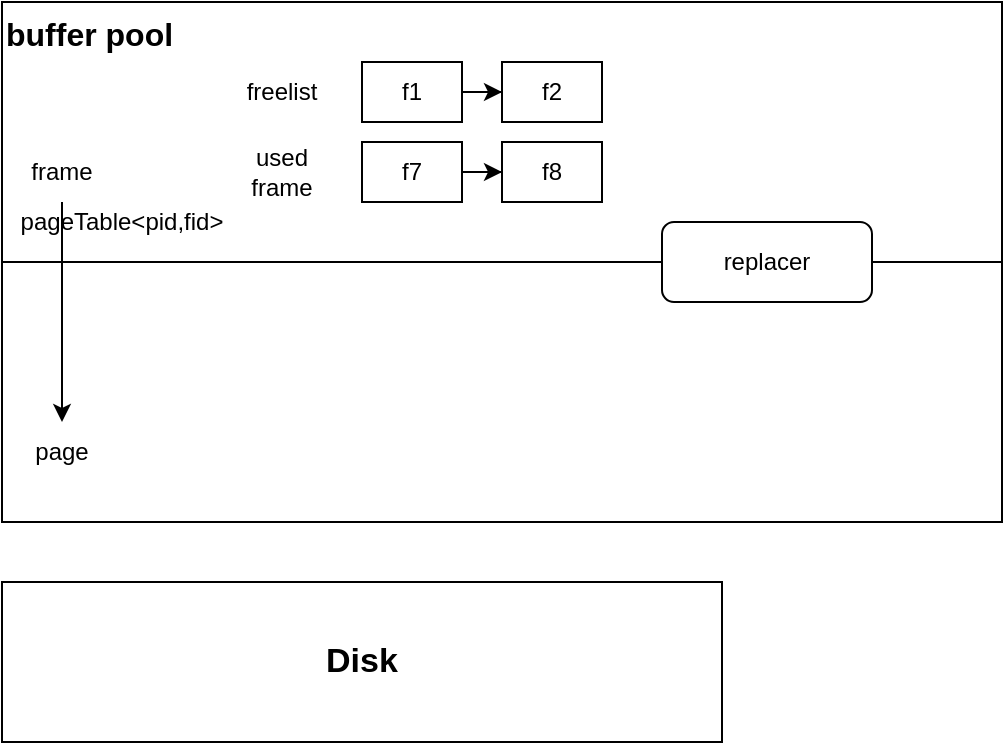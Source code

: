 <mxfile version="21.6.2" type="github">
  <diagram name="Page-1" id="KGo0tY4SyU-HsNQejBFT">
    <mxGraphModel dx="794" dy="494" grid="1" gridSize="10" guides="1" tooltips="1" connect="1" arrows="1" fold="1" page="1" pageScale="1" pageWidth="827" pageHeight="1169" math="0" shadow="0">
      <root>
        <mxCell id="0" />
        <mxCell id="1" parent="0" />
        <mxCell id="k2FWKmMM-QK35wjMDug--1" value="buffer pool" style="rounded=0;whiteSpace=wrap;html=1;fontStyle=1;verticalAlign=top;align=left;fontSize=16;" vertex="1" parent="1">
          <mxGeometry x="120" y="170" width="500" height="260" as="geometry" />
        </mxCell>
        <mxCell id="k2FWKmMM-QK35wjMDug--2" value="" style="endArrow=none;html=1;rounded=0;exitX=0;exitY=0.5;exitDx=0;exitDy=0;entryX=1;entryY=0.5;entryDx=0;entryDy=0;" edge="1" parent="1" source="k2FWKmMM-QK35wjMDug--17" target="k2FWKmMM-QK35wjMDug--1">
          <mxGeometry width="50" height="50" relative="1" as="geometry">
            <mxPoint x="290" y="390" as="sourcePoint" />
            <mxPoint x="340" y="340" as="targetPoint" />
          </mxGeometry>
        </mxCell>
        <mxCell id="k2FWKmMM-QK35wjMDug--13" style="edgeStyle=orthogonalEdgeStyle;rounded=0;orthogonalLoop=1;jettySize=auto;html=1;exitX=0.5;exitY=1;exitDx=0;exitDy=0;entryX=0.5;entryY=0;entryDx=0;entryDy=0;" edge="1" parent="1" source="k2FWKmMM-QK35wjMDug--3" target="k2FWKmMM-QK35wjMDug--4">
          <mxGeometry relative="1" as="geometry" />
        </mxCell>
        <mxCell id="k2FWKmMM-QK35wjMDug--3" value="frame" style="text;html=1;strokeColor=none;fillColor=none;align=center;verticalAlign=middle;whiteSpace=wrap;rounded=0;" vertex="1" parent="1">
          <mxGeometry x="120" y="240" width="60" height="30" as="geometry" />
        </mxCell>
        <mxCell id="k2FWKmMM-QK35wjMDug--4" value="page" style="text;html=1;strokeColor=none;fillColor=none;align=center;verticalAlign=middle;whiteSpace=wrap;rounded=0;" vertex="1" parent="1">
          <mxGeometry x="120" y="380" width="60" height="30" as="geometry" />
        </mxCell>
        <mxCell id="k2FWKmMM-QK35wjMDug--11" value="pageTable&amp;lt;pid,fid&amp;gt;" style="text;html=1;strokeColor=none;fillColor=none;align=center;verticalAlign=middle;whiteSpace=wrap;rounded=0;" vertex="1" parent="1">
          <mxGeometry x="150" y="270" width="60" height="20" as="geometry" />
        </mxCell>
        <mxCell id="k2FWKmMM-QK35wjMDug--15" value="Disk" style="rounded=0;whiteSpace=wrap;html=1;fontStyle=1;fontSize=17;" vertex="1" parent="1">
          <mxGeometry x="120" y="460" width="360" height="80" as="geometry" />
        </mxCell>
        <mxCell id="k2FWKmMM-QK35wjMDug--16" value="" style="group" vertex="1" connectable="0" parent="1">
          <mxGeometry x="230" y="200" width="190" height="30" as="geometry" />
        </mxCell>
        <mxCell id="k2FWKmMM-QK35wjMDug--5" value="f1" style="rounded=0;whiteSpace=wrap;html=1;" vertex="1" parent="k2FWKmMM-QK35wjMDug--16">
          <mxGeometry x="70" width="50" height="30" as="geometry" />
        </mxCell>
        <mxCell id="k2FWKmMM-QK35wjMDug--6" value="f2" style="rounded=0;whiteSpace=wrap;html=1;" vertex="1" parent="k2FWKmMM-QK35wjMDug--16">
          <mxGeometry x="140" width="50" height="30" as="geometry" />
        </mxCell>
        <mxCell id="k2FWKmMM-QK35wjMDug--9" value="freelist" style="text;html=1;strokeColor=none;fillColor=none;align=center;verticalAlign=middle;whiteSpace=wrap;rounded=0;" vertex="1" parent="k2FWKmMM-QK35wjMDug--16">
          <mxGeometry width="60" height="30" as="geometry" />
        </mxCell>
        <mxCell id="k2FWKmMM-QK35wjMDug--8" style="edgeStyle=orthogonalEdgeStyle;rounded=0;orthogonalLoop=1;jettySize=auto;html=1;exitX=1;exitY=0.5;exitDx=0;exitDy=0;" edge="1" parent="k2FWKmMM-QK35wjMDug--16" source="k2FWKmMM-QK35wjMDug--5" target="k2FWKmMM-QK35wjMDug--6">
          <mxGeometry relative="1" as="geometry" />
        </mxCell>
        <mxCell id="k2FWKmMM-QK35wjMDug--19" value="" style="endArrow=none;html=1;rounded=0;exitX=0;exitY=0.5;exitDx=0;exitDy=0;entryX=1;entryY=0.5;entryDx=0;entryDy=0;" edge="1" parent="1" source="k2FWKmMM-QK35wjMDug--1" target="k2FWKmMM-QK35wjMDug--17">
          <mxGeometry width="50" height="50" relative="1" as="geometry">
            <mxPoint x="120" y="300" as="sourcePoint" />
            <mxPoint x="620" y="300" as="targetPoint" />
          </mxGeometry>
        </mxCell>
        <mxCell id="k2FWKmMM-QK35wjMDug--17" value="replacer" style="rounded=1;whiteSpace=wrap;html=1;" vertex="1" parent="1">
          <mxGeometry x="450" y="280" width="105" height="40" as="geometry" />
        </mxCell>
        <mxCell id="k2FWKmMM-QK35wjMDug--20" value="" style="group" vertex="1" connectable="0" parent="1">
          <mxGeometry x="230" y="240" width="190" height="30" as="geometry" />
        </mxCell>
        <mxCell id="k2FWKmMM-QK35wjMDug--21" value="f7" style="rounded=0;whiteSpace=wrap;html=1;" vertex="1" parent="k2FWKmMM-QK35wjMDug--20">
          <mxGeometry x="70" width="50" height="30" as="geometry" />
        </mxCell>
        <mxCell id="k2FWKmMM-QK35wjMDug--22" value="f8" style="rounded=0;whiteSpace=wrap;html=1;" vertex="1" parent="k2FWKmMM-QK35wjMDug--20">
          <mxGeometry x="140" width="50" height="30" as="geometry" />
        </mxCell>
        <mxCell id="k2FWKmMM-QK35wjMDug--23" value="used frame" style="text;html=1;strokeColor=none;fillColor=none;align=center;verticalAlign=middle;whiteSpace=wrap;rounded=0;" vertex="1" parent="k2FWKmMM-QK35wjMDug--20">
          <mxGeometry width="60" height="30" as="geometry" />
        </mxCell>
        <mxCell id="k2FWKmMM-QK35wjMDug--24" style="edgeStyle=orthogonalEdgeStyle;rounded=0;orthogonalLoop=1;jettySize=auto;html=1;exitX=1;exitY=0.5;exitDx=0;exitDy=0;" edge="1" parent="k2FWKmMM-QK35wjMDug--20" source="k2FWKmMM-QK35wjMDug--21" target="k2FWKmMM-QK35wjMDug--22">
          <mxGeometry relative="1" as="geometry" />
        </mxCell>
      </root>
    </mxGraphModel>
  </diagram>
</mxfile>
